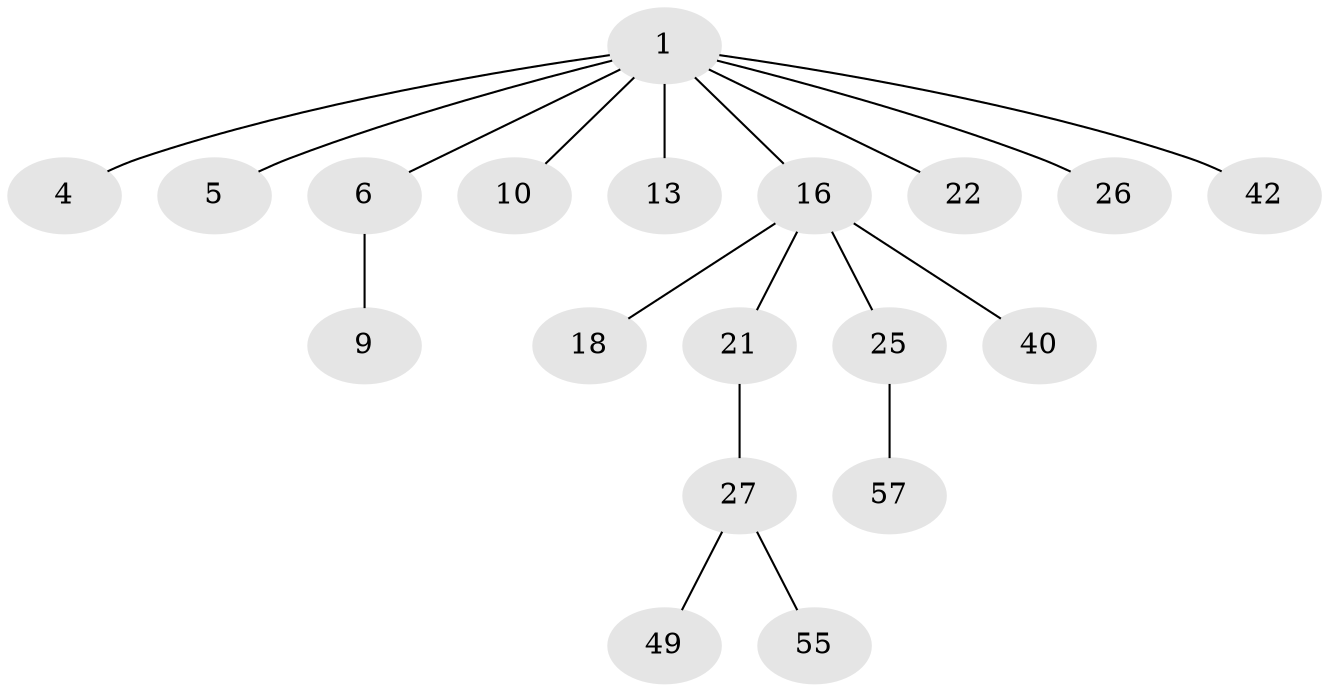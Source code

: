 // original degree distribution, {5: 0.03389830508474576, 6: 0.03389830508474576, 4: 0.05084745762711865, 1: 0.4576271186440678, 3: 0.0847457627118644, 2: 0.3389830508474576}
// Generated by graph-tools (version 1.1) at 2025/19/03/04/25 18:19:13]
// undirected, 19 vertices, 18 edges
graph export_dot {
graph [start="1"]
  node [color=gray90,style=filled];
  1 [super="+2+3+14+51+11"];
  4 [super="+12+53+41"];
  5;
  6 [super="+59+7"];
  9 [super="+33"];
  10 [super="+15+39"];
  13 [super="+20"];
  16 [super="+19+17+28"];
  18 [super="+44"];
  21 [super="+23+24"];
  22 [super="+47"];
  25 [super="+32"];
  26 [super="+37+35+31"];
  27 [super="+30+29"];
  40;
  42;
  49;
  55;
  57;
  1 -- 4;
  1 -- 5;
  1 -- 6;
  1 -- 42;
  1 -- 13;
  1 -- 16;
  1 -- 10;
  1 -- 26;
  1 -- 22;
  6 -- 9;
  16 -- 21;
  16 -- 25;
  16 -- 40;
  16 -- 18;
  21 -- 27;
  25 -- 57;
  27 -- 49;
  27 -- 55;
}
